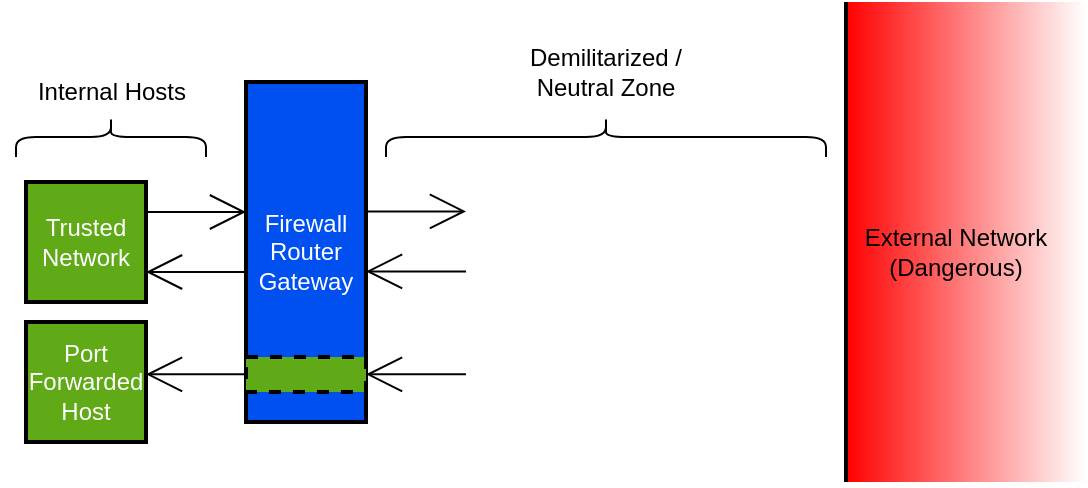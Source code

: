 <mxfile>
    <diagram id="An-ck7Em6SZiF3nBcqSY" name="Page-1">
        <mxGraphModel dx="1303" dy="1704" grid="1" gridSize="10" guides="1" tooltips="1" connect="1" arrows="1" fold="1" page="1" pageScale="1" pageWidth="850" pageHeight="1100" math="0" shadow="0">
            <root>
                <mxCell id="0"/>
                <mxCell id="1" parent="0"/>
                <mxCell id="8" style="edgeStyle=none;html=1;exitX=1;exitY=0.25;exitDx=0;exitDy=0;strokeColor=#000000;endArrow=open;endFill=0;endSize=16;" edge="1" parent="1" source="2">
                    <mxGeometry relative="1" as="geometry">
                        <mxPoint x="120" y="105" as="targetPoint"/>
                    </mxGeometry>
                </mxCell>
                <mxCell id="2" value="Trusted Network" style="rounded=0;whiteSpace=wrap;html=1;strokeColor=#000000;strokeWidth=2;fillColor=#60a917;fontColor=#ffffff;" vertex="1" parent="1">
                    <mxGeometry x="10" y="90" width="60" height="60" as="geometry"/>
                </mxCell>
                <mxCell id="3" value="" style="rounded=0;whiteSpace=wrap;html=1;gradientColor=#ffffff;fillColor=#FF0000;gradientDirection=east;strokeColor=none;" vertex="1" parent="1">
                    <mxGeometry x="420" width="120" height="240" as="geometry"/>
                </mxCell>
                <mxCell id="4" value="" style="endArrow=none;html=1;entryX=0;entryY=0;entryDx=0;entryDy=0;exitX=0;exitY=1;exitDx=0;exitDy=0;strokeColor=#000000;strokeWidth=2;" edge="1" parent="1" source="3" target="3">
                    <mxGeometry width="50" height="50" relative="1" as="geometry">
                        <mxPoint x="310" y="160" as="sourcePoint"/>
                        <mxPoint x="360" y="110" as="targetPoint"/>
                    </mxGeometry>
                </mxCell>
                <mxCell id="5" value="Firewall&lt;br&gt;Router&lt;br&gt;Gateway" style="rounded=0;whiteSpace=wrap;html=1;strokeColor=#000000;strokeWidth=2;fillColor=#0050ef;fontColor=#ffffff;" vertex="1" parent="1">
                    <mxGeometry x="120" y="40" width="60" height="170" as="geometry"/>
                </mxCell>
                <mxCell id="9" style="edgeStyle=none;html=1;strokeColor=#000000;entryX=1;entryY=0.75;entryDx=0;entryDy=0;endArrow=open;endFill=0;endSize=16;" edge="1" parent="1" target="2">
                    <mxGeometry relative="1" as="geometry">
                        <mxPoint x="130" y="115" as="targetPoint"/>
                        <mxPoint x="120" y="135" as="sourcePoint"/>
                    </mxGeometry>
                </mxCell>
                <mxCell id="10" value="" style="shape=curlyBracket;whiteSpace=wrap;html=1;rounded=1;flipH=1;fillColor=#FF0000;gradientColor=#ffffff;gradientDirection=east;rotation=-90;" vertex="1" parent="1">
                    <mxGeometry x="290" y="-42.5" width="20" height="220" as="geometry"/>
                </mxCell>
                <mxCell id="11" value="Demilitarized / Neutral Zone" style="text;html=1;strokeColor=none;fillColor=none;align=center;verticalAlign=middle;whiteSpace=wrap;rounded=0;" vertex="1" parent="1">
                    <mxGeometry x="245" y="20" width="110" height="30" as="geometry"/>
                </mxCell>
                <mxCell id="12" value="" style="rounded=0;whiteSpace=wrap;html=1;dashed=1;strokeColor=#000000;strokeWidth=2;fillColor=#60a917;fontColor=#ffffff;" vertex="1" parent="1">
                    <mxGeometry x="120" y="177.5" width="60" height="17.5" as="geometry"/>
                </mxCell>
                <mxCell id="13" style="edgeStyle=none;html=1;exitX=1;exitY=0.25;exitDx=0;exitDy=0;strokeColor=#000000;endArrow=open;endFill=0;endSize=16;" edge="1" parent="1">
                    <mxGeometry relative="1" as="geometry">
                        <mxPoint x="230" y="104.71" as="targetPoint"/>
                        <mxPoint x="180" y="104.71" as="sourcePoint"/>
                    </mxGeometry>
                </mxCell>
                <mxCell id="14" style="edgeStyle=none;html=1;strokeColor=#000000;entryX=1;entryY=0.75;entryDx=0;entryDy=0;endArrow=open;endFill=0;endSize=16;" edge="1" parent="1">
                    <mxGeometry relative="1" as="geometry">
                        <mxPoint x="180" y="134.71" as="targetPoint"/>
                        <mxPoint x="230" y="134.71" as="sourcePoint"/>
                    </mxGeometry>
                </mxCell>
                <mxCell id="16" style="edgeStyle=none;html=1;strokeColor=#000000;entryX=1;entryY=0.75;entryDx=0;entryDy=0;endArrow=open;endFill=0;endSize=16;" edge="1" parent="1">
                    <mxGeometry relative="1" as="geometry">
                        <mxPoint x="180" y="186.14" as="targetPoint"/>
                        <mxPoint x="230" y="186.14" as="sourcePoint"/>
                    </mxGeometry>
                </mxCell>
                <mxCell id="17" value="Port Forwarded Host" style="rounded=0;whiteSpace=wrap;html=1;strokeColor=#000000;strokeWidth=2;fillColor=#60a917;fontColor=#ffffff;" vertex="1" parent="1">
                    <mxGeometry x="10" y="160" width="60" height="60" as="geometry"/>
                </mxCell>
                <mxCell id="19" value="" style="shape=curlyBracket;whiteSpace=wrap;html=1;rounded=1;flipH=1;fillColor=#FF0000;gradientColor=#ffffff;gradientDirection=east;rotation=-90;" vertex="1" parent="1">
                    <mxGeometry x="42.5" y="20" width="20" height="95" as="geometry"/>
                </mxCell>
                <mxCell id="20" value="Internal Hosts" style="text;html=1;strokeColor=none;fillColor=none;align=center;verticalAlign=middle;whiteSpace=wrap;rounded=0;" vertex="1" parent="1">
                    <mxGeometry x="-2.5" y="30" width="110" height="30" as="geometry"/>
                </mxCell>
                <mxCell id="21" value="External Network&lt;br&gt;(Dangerous)" style="text;html=1;strokeColor=none;fillColor=none;align=center;verticalAlign=middle;whiteSpace=wrap;rounded=0;fontColor=#000000;" vertex="1" parent="1">
                    <mxGeometry x="420" y="110" width="110" height="30" as="geometry"/>
                </mxCell>
                <mxCell id="22" style="edgeStyle=none;html=1;strokeColor=#000000;entryX=1;entryY=0.75;entryDx=0;entryDy=0;endArrow=open;endFill=0;endSize=16;" edge="1" parent="1">
                    <mxGeometry relative="1" as="geometry">
                        <mxPoint x="70" y="186.14" as="targetPoint"/>
                        <mxPoint x="120" y="186.14" as="sourcePoint"/>
                    </mxGeometry>
                </mxCell>
            </root>
        </mxGraphModel>
    </diagram>
</mxfile>
